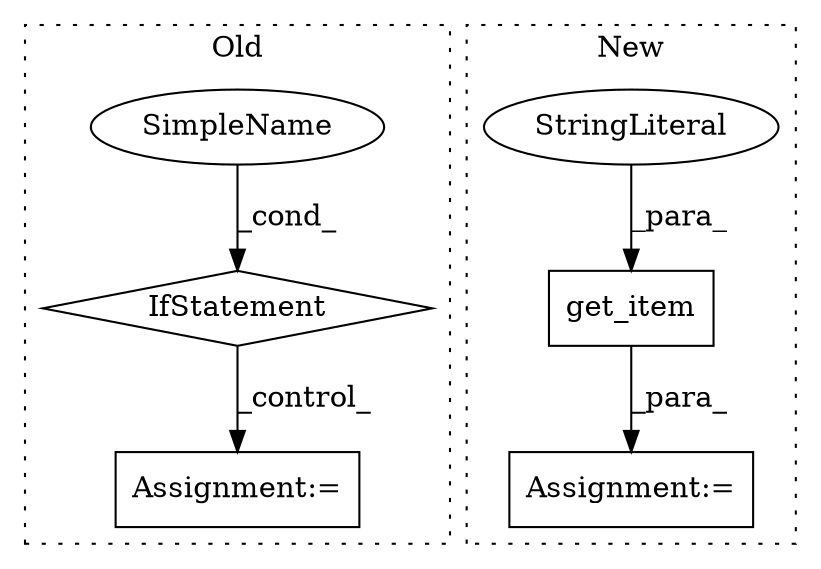 digraph G {
subgraph cluster0 {
1 [label="IfStatement" a="25" s="947,991" l="10,2" shape="diamond"];
3 [label="SimpleName" a="42" s="" l="" shape="ellipse"];
4 [label="Assignment:=" a="7" s="1028" l="1" shape="box"];
label = "Old";
style="dotted";
}
subgraph cluster1 {
2 [label="get_item" a="32" s="828,856" l="9,1" shape="box"];
5 [label="StringLiteral" a="45" s="837" l="19" shape="ellipse"];
6 [label="Assignment:=" a="7" s="798" l="1" shape="box"];
label = "New";
style="dotted";
}
1 -> 4 [label="_control_"];
2 -> 6 [label="_para_"];
3 -> 1 [label="_cond_"];
5 -> 2 [label="_para_"];
}